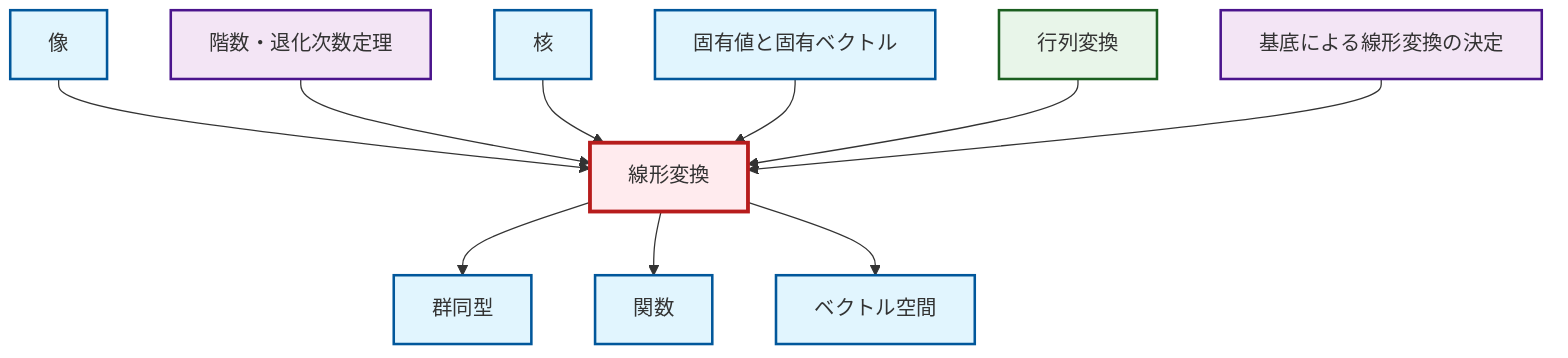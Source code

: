 graph TD
    classDef definition fill:#e1f5fe,stroke:#01579b,stroke-width:2px
    classDef theorem fill:#f3e5f5,stroke:#4a148c,stroke-width:2px
    classDef axiom fill:#fff3e0,stroke:#e65100,stroke-width:2px
    classDef example fill:#e8f5e9,stroke:#1b5e20,stroke-width:2px
    classDef current fill:#ffebee,stroke:#b71c1c,stroke-width:3px
    thm-rank-nullity["階数・退化次数定理"]:::theorem
    def-linear-transformation["線形変換"]:::definition
    def-function["関数"]:::definition
    def-kernel["核"]:::definition
    ex-matrix-transformation["行列変換"]:::example
    def-isomorphism["群同型"]:::definition
    def-vector-space["ベクトル空間"]:::definition
    def-image["像"]:::definition
    thm-linear-transformation-basis["基底による線形変換の決定"]:::theorem
    def-eigenvalue-eigenvector["固有値と固有ベクトル"]:::definition
    def-image --> def-linear-transformation
    thm-rank-nullity --> def-linear-transformation
    def-kernel --> def-linear-transformation
    def-eigenvalue-eigenvector --> def-linear-transformation
    ex-matrix-transformation --> def-linear-transformation
    def-linear-transformation --> def-isomorphism
    thm-linear-transformation-basis --> def-linear-transformation
    def-linear-transformation --> def-function
    def-linear-transformation --> def-vector-space
    class def-linear-transformation current